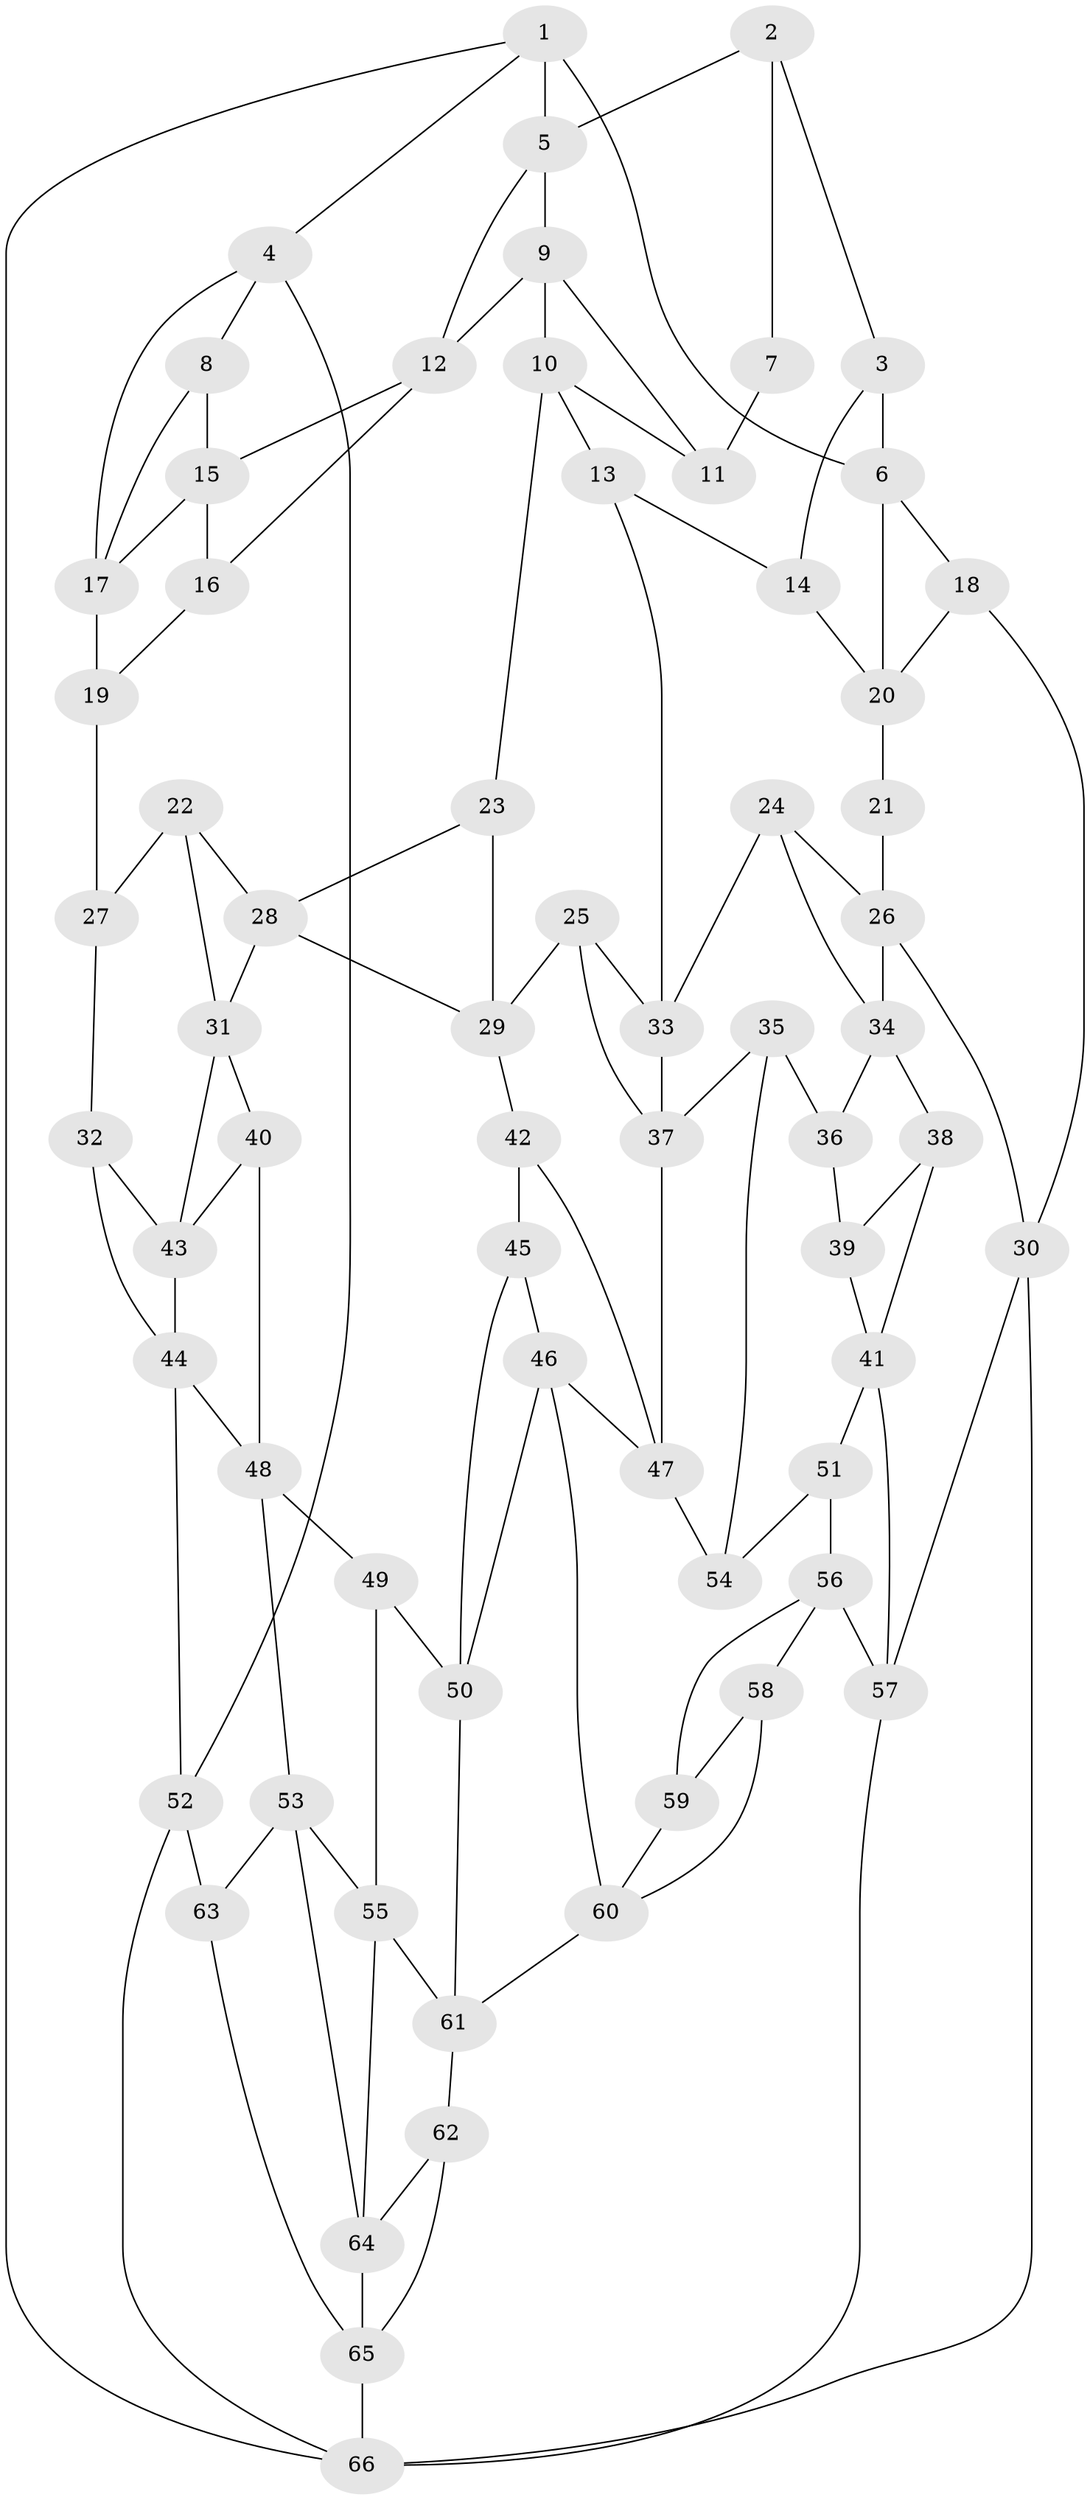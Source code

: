 // original degree distribution, {3: 0.03816793893129771, 5: 0.5114503816793893, 4: 0.21374045801526717, 6: 0.2366412213740458}
// Generated by graph-tools (version 1.1) at 2025/38/03/04/25 23:38:35]
// undirected, 66 vertices, 116 edges
graph export_dot {
  node [color=gray90,style=filled];
  1;
  2;
  3;
  4;
  5;
  6;
  7;
  8;
  9;
  10;
  11;
  12;
  13;
  14;
  15;
  16;
  17;
  18;
  19;
  20;
  21;
  22;
  23;
  24;
  25;
  26;
  27;
  28;
  29;
  30;
  31;
  32;
  33;
  34;
  35;
  36;
  37;
  38;
  39;
  40;
  41;
  42;
  43;
  44;
  45;
  46;
  47;
  48;
  49;
  50;
  51;
  52;
  53;
  54;
  55;
  56;
  57;
  58;
  59;
  60;
  61;
  62;
  63;
  64;
  65;
  66;
  1 -- 4 [weight=1.0];
  1 -- 5 [weight=1.0];
  1 -- 6 [weight=2.0];
  1 -- 66 [weight=1.0];
  2 -- 3 [weight=1.0];
  2 -- 5 [weight=1.0];
  2 -- 7 [weight=1.0];
  3 -- 6 [weight=1.0];
  3 -- 14 [weight=1.0];
  4 -- 8 [weight=1.0];
  4 -- 17 [weight=1.0];
  4 -- 52 [weight=1.0];
  5 -- 9 [weight=1.0];
  5 -- 12 [weight=1.0];
  6 -- 18 [weight=1.0];
  6 -- 20 [weight=1.0];
  7 -- 11 [weight=2.0];
  8 -- 15 [weight=1.0];
  8 -- 17 [weight=1.0];
  9 -- 10 [weight=1.0];
  9 -- 11 [weight=1.0];
  9 -- 12 [weight=1.0];
  10 -- 11 [weight=1.0];
  10 -- 13 [weight=1.0];
  10 -- 23 [weight=1.0];
  12 -- 15 [weight=1.0];
  12 -- 16 [weight=1.0];
  13 -- 14 [weight=1.0];
  13 -- 33 [weight=1.0];
  14 -- 20 [weight=2.0];
  15 -- 16 [weight=1.0];
  15 -- 17 [weight=1.0];
  16 -- 19 [weight=1.0];
  17 -- 19 [weight=1.0];
  18 -- 20 [weight=1.0];
  18 -- 30 [weight=1.0];
  19 -- 27 [weight=2.0];
  20 -- 21 [weight=2.0];
  21 -- 26 [weight=1.0];
  22 -- 27 [weight=1.0];
  22 -- 28 [weight=1.0];
  22 -- 31 [weight=1.0];
  23 -- 28 [weight=1.0];
  23 -- 29 [weight=1.0];
  24 -- 26 [weight=1.0];
  24 -- 33 [weight=1.0];
  24 -- 34 [weight=1.0];
  25 -- 29 [weight=1.0];
  25 -- 33 [weight=1.0];
  25 -- 37 [weight=1.0];
  26 -- 30 [weight=1.0];
  26 -- 34 [weight=1.0];
  27 -- 32 [weight=1.0];
  28 -- 29 [weight=1.0];
  28 -- 31 [weight=1.0];
  29 -- 42 [weight=1.0];
  30 -- 57 [weight=1.0];
  30 -- 66 [weight=1.0];
  31 -- 40 [weight=1.0];
  31 -- 43 [weight=1.0];
  32 -- 43 [weight=1.0];
  32 -- 44 [weight=1.0];
  33 -- 37 [weight=1.0];
  34 -- 36 [weight=1.0];
  34 -- 38 [weight=1.0];
  35 -- 36 [weight=1.0];
  35 -- 37 [weight=1.0];
  35 -- 54 [weight=1.0];
  36 -- 39 [weight=2.0];
  37 -- 47 [weight=1.0];
  38 -- 39 [weight=1.0];
  38 -- 41 [weight=1.0];
  39 -- 41 [weight=1.0];
  40 -- 43 [weight=1.0];
  40 -- 48 [weight=1.0];
  41 -- 51 [weight=1.0];
  41 -- 57 [weight=1.0];
  42 -- 45 [weight=1.0];
  42 -- 47 [weight=1.0];
  43 -- 44 [weight=1.0];
  44 -- 48 [weight=1.0];
  44 -- 52 [weight=1.0];
  45 -- 46 [weight=1.0];
  45 -- 50 [weight=1.0];
  46 -- 47 [weight=1.0];
  46 -- 50 [weight=1.0];
  46 -- 60 [weight=1.0];
  47 -- 54 [weight=1.0];
  48 -- 49 [weight=1.0];
  48 -- 53 [weight=1.0];
  49 -- 50 [weight=1.0];
  49 -- 55 [weight=1.0];
  50 -- 61 [weight=1.0];
  51 -- 54 [weight=1.0];
  51 -- 56 [weight=1.0];
  52 -- 63 [weight=2.0];
  52 -- 66 [weight=1.0];
  53 -- 55 [weight=1.0];
  53 -- 63 [weight=1.0];
  53 -- 64 [weight=1.0];
  55 -- 61 [weight=1.0];
  55 -- 64 [weight=1.0];
  56 -- 57 [weight=1.0];
  56 -- 58 [weight=1.0];
  56 -- 59 [weight=1.0];
  57 -- 66 [weight=1.0];
  58 -- 59 [weight=1.0];
  58 -- 60 [weight=1.0];
  59 -- 60 [weight=1.0];
  60 -- 61 [weight=1.0];
  61 -- 62 [weight=1.0];
  62 -- 64 [weight=1.0];
  62 -- 65 [weight=1.0];
  63 -- 65 [weight=1.0];
  64 -- 65 [weight=1.0];
  65 -- 66 [weight=1.0];
}
